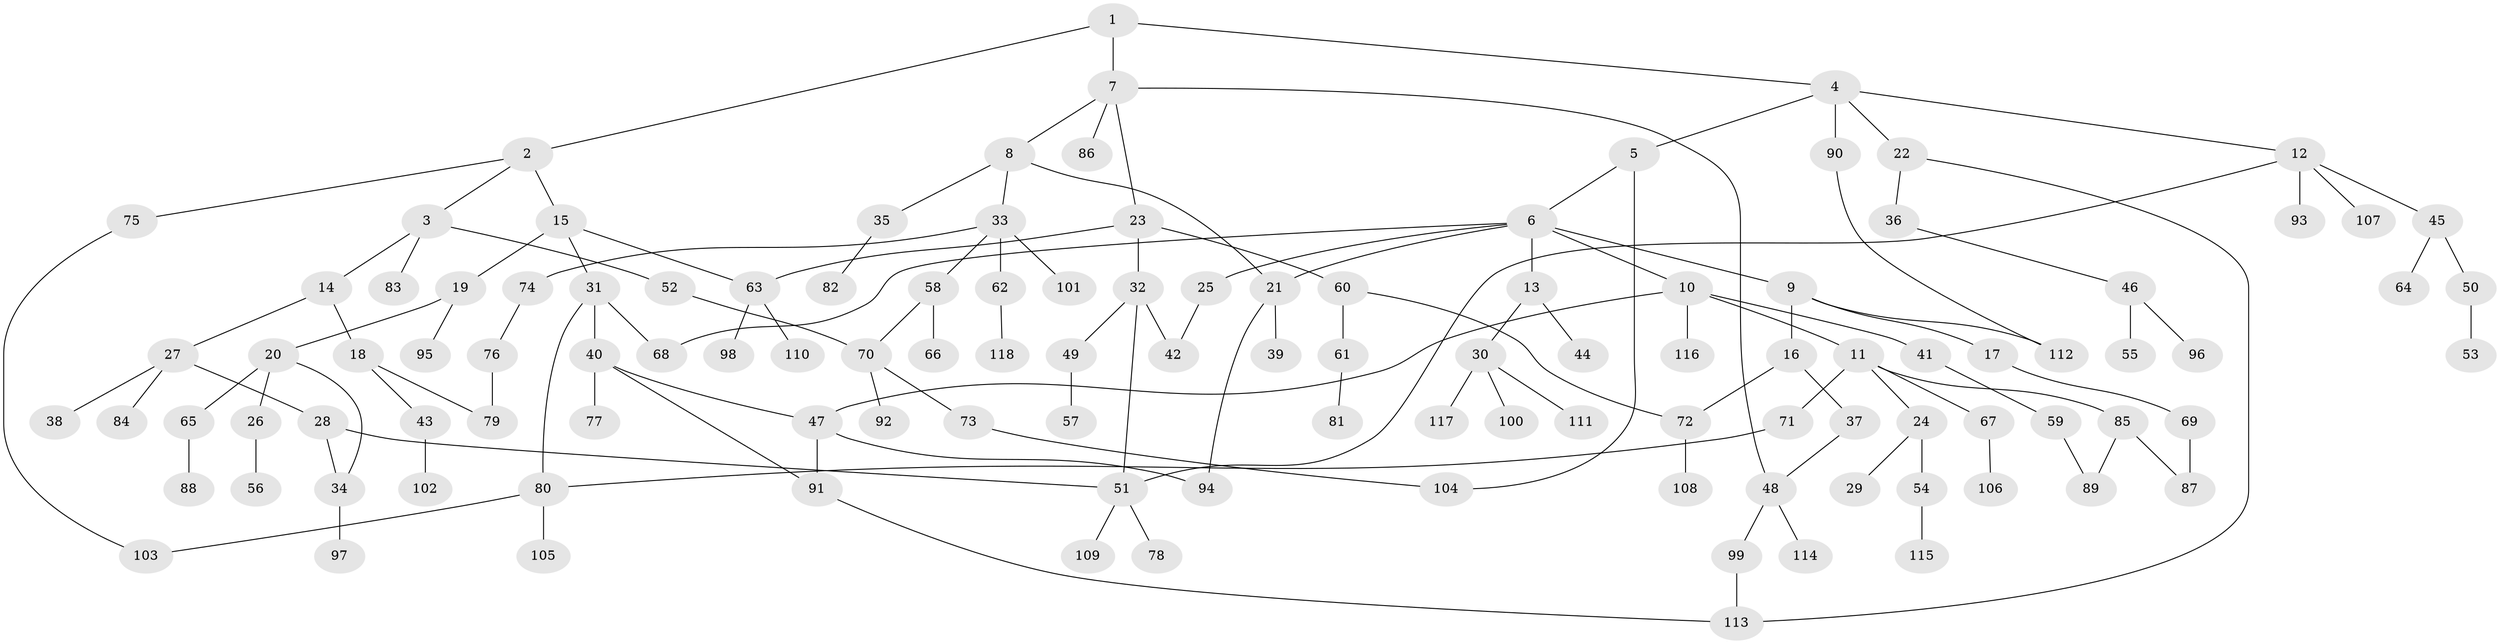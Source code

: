 // coarse degree distribution, {4: 0.1875, 7: 0.041666666666666664, 5: 0.0625, 2: 0.20833333333333334, 3: 0.22916666666666666, 1: 0.25, 6: 0.020833333333333332}
// Generated by graph-tools (version 1.1) at 2025/36/03/04/25 23:36:12]
// undirected, 118 vertices, 139 edges
graph export_dot {
  node [color=gray90,style=filled];
  1;
  2;
  3;
  4;
  5;
  6;
  7;
  8;
  9;
  10;
  11;
  12;
  13;
  14;
  15;
  16;
  17;
  18;
  19;
  20;
  21;
  22;
  23;
  24;
  25;
  26;
  27;
  28;
  29;
  30;
  31;
  32;
  33;
  34;
  35;
  36;
  37;
  38;
  39;
  40;
  41;
  42;
  43;
  44;
  45;
  46;
  47;
  48;
  49;
  50;
  51;
  52;
  53;
  54;
  55;
  56;
  57;
  58;
  59;
  60;
  61;
  62;
  63;
  64;
  65;
  66;
  67;
  68;
  69;
  70;
  71;
  72;
  73;
  74;
  75;
  76;
  77;
  78;
  79;
  80;
  81;
  82;
  83;
  84;
  85;
  86;
  87;
  88;
  89;
  90;
  91;
  92;
  93;
  94;
  95;
  96;
  97;
  98;
  99;
  100;
  101;
  102;
  103;
  104;
  105;
  106;
  107;
  108;
  109;
  110;
  111;
  112;
  113;
  114;
  115;
  116;
  117;
  118;
  1 -- 2;
  1 -- 4;
  1 -- 7;
  2 -- 3;
  2 -- 15;
  2 -- 75;
  3 -- 14;
  3 -- 52;
  3 -- 83;
  4 -- 5;
  4 -- 12;
  4 -- 22;
  4 -- 90;
  5 -- 6;
  5 -- 104;
  6 -- 9;
  6 -- 10;
  6 -- 13;
  6 -- 21;
  6 -- 25;
  6 -- 68;
  7 -- 8;
  7 -- 23;
  7 -- 48;
  7 -- 86;
  8 -- 33;
  8 -- 35;
  8 -- 21;
  9 -- 16;
  9 -- 17;
  9 -- 112;
  10 -- 11;
  10 -- 41;
  10 -- 47;
  10 -- 116;
  11 -- 24;
  11 -- 67;
  11 -- 71;
  11 -- 85;
  12 -- 45;
  12 -- 51;
  12 -- 93;
  12 -- 107;
  13 -- 30;
  13 -- 44;
  14 -- 18;
  14 -- 27;
  15 -- 19;
  15 -- 31;
  15 -- 63;
  16 -- 37;
  16 -- 72;
  17 -- 69;
  18 -- 43;
  18 -- 79;
  19 -- 20;
  19 -- 95;
  20 -- 26;
  20 -- 65;
  20 -- 34;
  21 -- 39;
  21 -- 94;
  22 -- 36;
  22 -- 113;
  23 -- 32;
  23 -- 60;
  23 -- 63;
  24 -- 29;
  24 -- 54;
  25 -- 42;
  26 -- 56;
  27 -- 28;
  27 -- 38;
  27 -- 84;
  28 -- 34;
  28 -- 51;
  30 -- 100;
  30 -- 111;
  30 -- 117;
  31 -- 40;
  31 -- 80;
  31 -- 68;
  32 -- 42;
  32 -- 49;
  32 -- 51;
  33 -- 58;
  33 -- 62;
  33 -- 74;
  33 -- 101;
  34 -- 97;
  35 -- 82;
  36 -- 46;
  37 -- 48;
  40 -- 77;
  40 -- 91;
  40 -- 47;
  41 -- 59;
  43 -- 102;
  45 -- 50;
  45 -- 64;
  46 -- 55;
  46 -- 96;
  47 -- 94;
  47 -- 91;
  48 -- 99;
  48 -- 114;
  49 -- 57;
  50 -- 53;
  51 -- 78;
  51 -- 109;
  52 -- 70;
  54 -- 115;
  58 -- 66;
  58 -- 70;
  59 -- 89;
  60 -- 61;
  60 -- 72;
  61 -- 81;
  62 -- 118;
  63 -- 98;
  63 -- 110;
  65 -- 88;
  67 -- 106;
  69 -- 87;
  70 -- 73;
  70 -- 92;
  71 -- 80;
  72 -- 108;
  73 -- 104;
  74 -- 76;
  75 -- 103;
  76 -- 79;
  80 -- 103;
  80 -- 105;
  85 -- 89;
  85 -- 87;
  90 -- 112;
  91 -- 113;
  99 -- 113;
}
